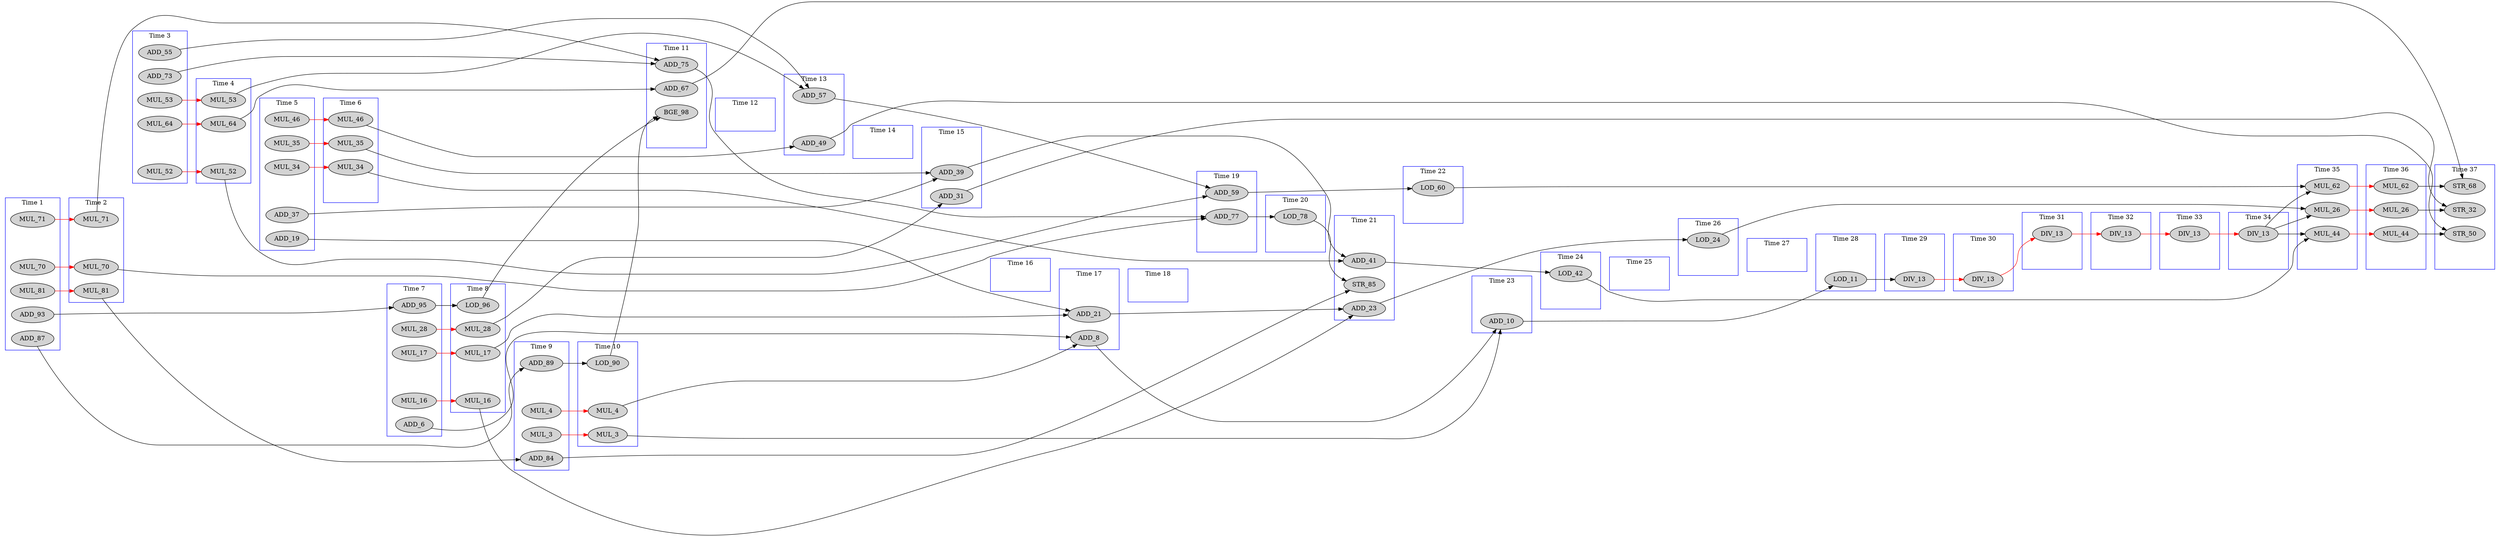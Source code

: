 digraph feedback_points_dfg__7 {
  rankdir = LR;
  newrank="true"
  subgraph cluster_1 {
    rank=same;
    node [style=filled];
    label = "Time 1";
    color = blue;
    pseudo_1 [style=invis];
    MUL_70_0 [label=MUL_70]
    MUL_71_0 [label=MUL_71]
    MUL_81_0 [label=MUL_81]
    ADD_87
    ADD_93
  }
  subgraph cluster_2 {
    rank=same;
    node [style=filled];
    label = "Time 2";
    color = blue;
    pseudo_2 [style=invis];
    MUL_70_1 [label=MUL_70]
    MUL_71_1 [label=MUL_71]
    MUL_81_1 [label=MUL_81]
  }
  subgraph cluster_3 {
    rank=same;
    node [style=filled];
    label = "Time 3";
    color = blue;
    pseudo_3 [style=invis];
    MUL_52_0 [label=MUL_52]
    MUL_53_0 [label=MUL_53]
    ADD_55
    MUL_64_0 [label=MUL_64]
    ADD_73
  }
  subgraph cluster_4 {
    rank=same;
    node [style=filled];
    label = "Time 4";
    color = blue;
    pseudo_4 [style=invis];
    MUL_52_1 [label=MUL_52]
    MUL_53_1 [label=MUL_53]
    MUL_64_1 [label=MUL_64]
  }
  subgraph cluster_5 {
    rank=same;
    node [style=filled];
    label = "Time 5";
    color = blue;
    pseudo_5 [style=invis];
    ADD_19
    MUL_34_0 [label=MUL_34]
    MUL_35_0 [label=MUL_35]
    ADD_37
    MUL_46_0 [label=MUL_46]
  }
  subgraph cluster_6 {
    rank=same;
    node [style=filled];
    label = "Time 6";
    color = blue;
    pseudo_6 [style=invis];
    MUL_34_1 [label=MUL_34]
    MUL_35_1 [label=MUL_35]
    MUL_46_1 [label=MUL_46]
  }
  subgraph cluster_7 {
    rank=same;
    node [style=filled];
    label = "Time 7";
    color = blue;
    pseudo_7 [style=invis];
    ADD_6
    MUL_16_0 [label=MUL_16]
    MUL_17_0 [label=MUL_17]
    MUL_28_0 [label=MUL_28]
    ADD_95
  }
  subgraph cluster_8 {
    rank=same;
    node [style=filled];
    label = "Time 8";
    color = blue;
    pseudo_8 [style=invis];
    MUL_16_1 [label=MUL_16]
    MUL_17_1 [label=MUL_17]
    MUL_28_1 [label=MUL_28]
    LOD_96
  }
  subgraph cluster_9 {
    rank=same;
    node [style=filled];
    label = "Time 9";
    color = blue;
    pseudo_9 [style=invis];
    MUL_3_0 [label=MUL_3]
    MUL_4_0 [label=MUL_4]
    ADD_84
    ADD_89
  }
  subgraph cluster_10 {
    rank=same;
    node [style=filled];
    label = "Time 10";
    color = blue;
    pseudo_10 [style=invis];
    MUL_3_1 [label=MUL_3]
    MUL_4_1 [label=MUL_4]
    LOD_90
  }
  subgraph cluster_11 {
    rank=same;
    node [style=filled];
    label = "Time 11";
    color = blue;
    pseudo_11 [style=invis];
    ADD_67
    ADD_75
    BGE_98
  }
  subgraph cluster_12 {
    rank=same;
    node [style=filled];
    label = "Time 12";
    color = blue;
    pseudo_12 [style=invis];
  }
  subgraph cluster_13 {
    rank=same;
    node [style=filled];
    label = "Time 13";
    color = blue;
    pseudo_13 [style=invis];
    ADD_49
    ADD_57
  }
  subgraph cluster_14 {
    rank=same;
    node [style=filled];
    label = "Time 14";
    color = blue;
    pseudo_14 [style=invis];
  }
  subgraph cluster_15 {
    rank=same;
    node [style=filled];
    label = "Time 15";
    color = blue;
    pseudo_15 [style=invis];
    ADD_31
    ADD_39
  }
  subgraph cluster_16 {
    rank=same;
    node [style=filled];
    label = "Time 16";
    color = blue;
    pseudo_16 [style=invis];
  }
  subgraph cluster_17 {
    rank=same;
    node [style=filled];
    label = "Time 17";
    color = blue;
    pseudo_17 [style=invis];
    ADD_8
    ADD_21
  }
  subgraph cluster_18 {
    rank=same;
    node [style=filled];
    label = "Time 18";
    color = blue;
    pseudo_18 [style=invis];
  }
  subgraph cluster_19 {
    rank=same;
    node [style=filled];
    label = "Time 19";
    color = blue;
    pseudo_19 [style=invis];
    ADD_59
    ADD_77
  }
  subgraph cluster_20 {
    rank=same;
    node [style=filled];
    label = "Time 20";
    color = blue;
    pseudo_20 [style=invis];
    LOD_78
  }
  subgraph cluster_21 {
    rank=same;
    node [style=filled];
    label = "Time 21";
    color = blue;
    pseudo_21 [style=invis];
    ADD_23
    ADD_41
    STR_85
  }
  subgraph cluster_22 {
    rank=same;
    node [style=filled];
    label = "Time 22";
    color = blue;
    pseudo_22 [style=invis];
    LOD_60
  }
  subgraph cluster_23 {
    rank=same;
    node [style=filled];
    label = "Time 23";
    color = blue;
    pseudo_23 [style=invis];
    ADD_10
  }
  subgraph cluster_24 {
    rank=same;
    node [style=filled];
    label = "Time 24";
    color = blue;
    pseudo_24 [style=invis];
    LOD_42
  }
  subgraph cluster_25 {
    rank=same;
    node [style=filled];
    label = "Time 25";
    color = blue;
    pseudo_25 [style=invis];
  }
  subgraph cluster_26 {
    rank=same;
    node [style=filled];
    label = "Time 26";
    color = blue;
    pseudo_26 [style=invis];
    LOD_24
  }
  subgraph cluster_27 {
    rank=same;
    node [style=filled];
    label = "Time 27";
    color = blue;
    pseudo_27 [style=invis];
  }
  subgraph cluster_28 {
    rank=same;
    node [style=filled];
    label = "Time 28";
    color = blue;
    pseudo_28 [style=invis];
    LOD_11
  }
  subgraph cluster_29 {
    rank=same;
    node [style=filled];
    label = "Time 29";
    color = blue;
    pseudo_29 [style=invis];
    DIV_13_0 [label=DIV_13]
  }
  subgraph cluster_30 {
    rank=same;
    node [style=filled];
    label = "Time 30";
    color = blue;
    pseudo_30 [style=invis];
    DIV_13_1 [label=DIV_13]
  }
  subgraph cluster_31 {
    rank=same;
    node [style=filled];
    label = "Time 31";
    color = blue;
    pseudo_31 [style=invis];
    DIV_13_2 [label=DIV_13]
  }
  subgraph cluster_32 {
    rank=same;
    node [style=filled];
    label = "Time 32";
    color = blue;
    pseudo_32 [style=invis];
    DIV_13_3 [label=DIV_13]
  }
  subgraph cluster_33 {
    rank=same;
    node [style=filled];
    label = "Time 33";
    color = blue;
    pseudo_33 [style=invis];
    DIV_13_4 [label=DIV_13]
  }
  subgraph cluster_34 {
    rank=same;
    node [style=filled];
    label = "Time 34";
    color = blue;
    pseudo_34 [style=invis];
    DIV_13_5 [label=DIV_13]
  }
  subgraph cluster_35 {
    rank=same;
    node [style=filled];
    label = "Time 35";
    color = blue;
    pseudo_35 [style=invis];
    MUL_26_0 [label=MUL_26]
    MUL_44_0 [label=MUL_44]
    MUL_62_0 [label=MUL_62]
  }
  subgraph cluster_36 {
    rank=same;
    node [style=filled];
    label = "Time 36";
    color = blue;
    pseudo_36 [style=invis];
    MUL_26_1 [label=MUL_26]
    MUL_44_1 [label=MUL_44]
    MUL_62_1 [label=MUL_62]
  }
  subgraph cluster_37 {
    rank=same;
    node [style=filled];
    label = "Time 37";
    color = blue;
    pseudo_37 [style=invis];
    STR_32
    STR_50
    STR_68
  }
    pseudo_1->pseudo_2 [style=invis];
    pseudo_2->pseudo_3 [style=invis];
    pseudo_3->pseudo_4 [style=invis];
    pseudo_4->pseudo_5 [style=invis];
    pseudo_5->pseudo_6 [style=invis];
    pseudo_6->pseudo_7 [style=invis];
    pseudo_7->pseudo_8 [style=invis];
    pseudo_8->pseudo_9 [style=invis];
    pseudo_9->pseudo_10 [style=invis];
    pseudo_10->pseudo_11 [style=invis];
    pseudo_11->pseudo_12 [style=invis];
    pseudo_12->pseudo_13 [style=invis];
    pseudo_13->pseudo_14 [style=invis];
    pseudo_14->pseudo_15 [style=invis];
    pseudo_15->pseudo_16 [style=invis];
    pseudo_16->pseudo_17 [style=invis];
    pseudo_17->pseudo_18 [style=invis];
    pseudo_18->pseudo_19 [style=invis];
    pseudo_19->pseudo_20 [style=invis];
    pseudo_20->pseudo_21 [style=invis];
    pseudo_21->pseudo_22 [style=invis];
    pseudo_22->pseudo_23 [style=invis];
    pseudo_23->pseudo_24 [style=invis];
    pseudo_24->pseudo_25 [style=invis];
    pseudo_25->pseudo_26 [style=invis];
    pseudo_26->pseudo_27 [style=invis];
    pseudo_27->pseudo_28 [style=invis];
    pseudo_28->pseudo_29 [style=invis];
    pseudo_29->pseudo_30 [style=invis];
    pseudo_30->pseudo_31 [style=invis];
    pseudo_31->pseudo_32 [style=invis];
    pseudo_32->pseudo_33 [style=invis];
    pseudo_33->pseudo_34 [style=invis];
    pseudo_34->pseudo_35 [style=invis];
    pseudo_35->pseudo_36 [style=invis];
    pseudo_36->pseudo_37 [style=invis];
    MUL_3_0 -> MUL_3_1 [color=red];
    MUL_4_0 -> MUL_4_1 [color=red];
    DIV_13_0 -> DIV_13_1 [color=red];
    DIV_13_1 -> DIV_13_2 [color=red];
    DIV_13_2 -> DIV_13_3 [color=red];
    DIV_13_3 -> DIV_13_4 [color=red];
    DIV_13_4 -> DIV_13_5 [color=red];
    MUL_16_0 -> MUL_16_1 [color=red];
    MUL_17_0 -> MUL_17_1 [color=red];
    MUL_26_0 -> MUL_26_1 [color=red];
    MUL_28_0 -> MUL_28_1 [color=red];
    MUL_34_0 -> MUL_34_1 [color=red];
    MUL_35_0 -> MUL_35_1 [color=red];
    MUL_44_0 -> MUL_44_1 [color=red];
    MUL_46_0 -> MUL_46_1 [color=red];
    MUL_52_0 -> MUL_52_1 [color=red];
    MUL_53_0 -> MUL_53_1 [color=red];
    MUL_62_0 -> MUL_62_1 [color=red];
    MUL_64_0 -> MUL_64_1 [color=red];
    MUL_70_0 -> MUL_70_1 [color=red];
    MUL_71_0 -> MUL_71_1 [color=red];
    MUL_81_0 -> MUL_81_1 [color=red];
    MUL_3_1 -> ADD_10 [ name = 2 ];
    MUL_4_1 -> ADD_8 [ name = 3 ];
    ADD_6 -> ADD_8 [ name = 5 ];
    ADD_8 -> ADD_10 [ name = 6 ];
    ADD_10 -> LOD_11 [ name = 7 ];
    LOD_11 -> DIV_13_0 [ name = 8 ];
    DIV_13_5 -> MUL_26_0 [ name = 9 ];
    DIV_13_5 -> MUL_44_0 [ name = 10 ];
    DIV_13_5 -> MUL_62_0 [ name = 11 ];
    MUL_16_1 -> ADD_23 [ name = 13 ];
    MUL_17_1 -> ADD_21 [ name = 14 ];
    ADD_19 -> ADD_21 [ name = 16 ];
    ADD_21 -> ADD_23 [ name = 17 ];
    ADD_23 -> LOD_24 [ name = 18 ];
    LOD_24 -> MUL_26_0 [ name = 19 ];
    MUL_26_1 -> STR_32 [ name = 20 ];
    MUL_28_1 -> ADD_31 [ name = 22 ];
    ADD_31 -> STR_32 [ name = 24 ];
    MUL_34_1 -> ADD_41 [ name = 26 ];
    MUL_35_1 -> ADD_39 [ name = 27 ];
    ADD_37 -> ADD_39 [ name = 29 ];
    ADD_39 -> ADD_41 [ name = 30 ];
    ADD_41 -> LOD_42 [ name = 31 ];
    LOD_42 -> MUL_44_0 [ name = 32 ];
    MUL_44_1 -> STR_50 [ name = 33 ];
    MUL_46_1 -> ADD_49 [ name = 35 ];
    ADD_49 -> STR_50 [ name = 37 ];
    MUL_52_1 -> ADD_59 [ name = 39 ];
    MUL_53_1 -> ADD_57 [ name = 40 ];
    ADD_55 -> ADD_57 [ name = 42 ];
    ADD_57 -> ADD_59 [ name = 43 ];
    ADD_59 -> LOD_60 [ name = 44 ];
    LOD_60 -> MUL_62_0 [ name = 45 ];
    MUL_62_1 -> STR_68 [ name = 46 ];
    MUL_64_1 -> ADD_67 [ name = 48 ];
    ADD_67 -> STR_68 [ name = 50 ];
    MUL_70_1 -> ADD_77 [ name = 52 ];
    MUL_71_1 -> ADD_75 [ name = 53 ];
    ADD_73 -> ADD_75 [ name = 55 ];
    ADD_75 -> ADD_77 [ name = 56 ];
    ADD_77 -> LOD_78 [ name = 57 ];
    LOD_78 -> STR_85 [ name = 58 ];
    MUL_81_1 -> ADD_84 [ name = 60 ];
    ADD_84 -> STR_85 [ name = 62 ];
    ADD_87 -> ADD_89 [ name = 64 ];
    ADD_89 -> LOD_90 [ name = 66 ];
    LOD_90 -> BGE_98 [ name = 67 ];
    ADD_93 -> ADD_95 [ name = 69 ];
    ADD_95 -> LOD_96 [ name = 71 ];
    LOD_96 -> BGE_98 [ name = 72 ];
}